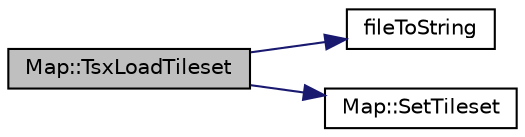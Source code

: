 digraph "Map::TsxLoadTileset"
{
 // LATEX_PDF_SIZE
  bgcolor="transparent";
  edge [fontname="Helvetica",fontsize="10",labelfontname="Helvetica",labelfontsize="10"];
  node [fontname="Helvetica",fontsize="10",shape=record];
  rankdir="LR";
  Node1 [label="Map::TsxLoadTileset",height=0.2,width=0.4,color="black", fillcolor="grey75", style="filled", fontcolor="black",tooltip="Charge les données d'un fichier .tsx."];
  Node1 -> Node2 [color="midnightblue",fontsize="10",style="solid",fontname="Helvetica"];
  Node2 [label="fileToString",height=0.2,width=0.4,color="black",URL="$tmxParsing_8cpp.html#a6b9ffd87ce2b45473317a2a57e0750ee",tooltip="Retourne un fichier dans une std::string."];
  Node1 -> Node3 [color="midnightblue",fontsize="10",style="solid",fontname="Helvetica"];
  Node3 [label="Map::SetTileset",height=0.2,width=0.4,color="black",URL="$classMap.html#af77b94a8baf896afbda493bf4ac2cd57",tooltip="Modifie tileset par celui en paramètre."];
}
